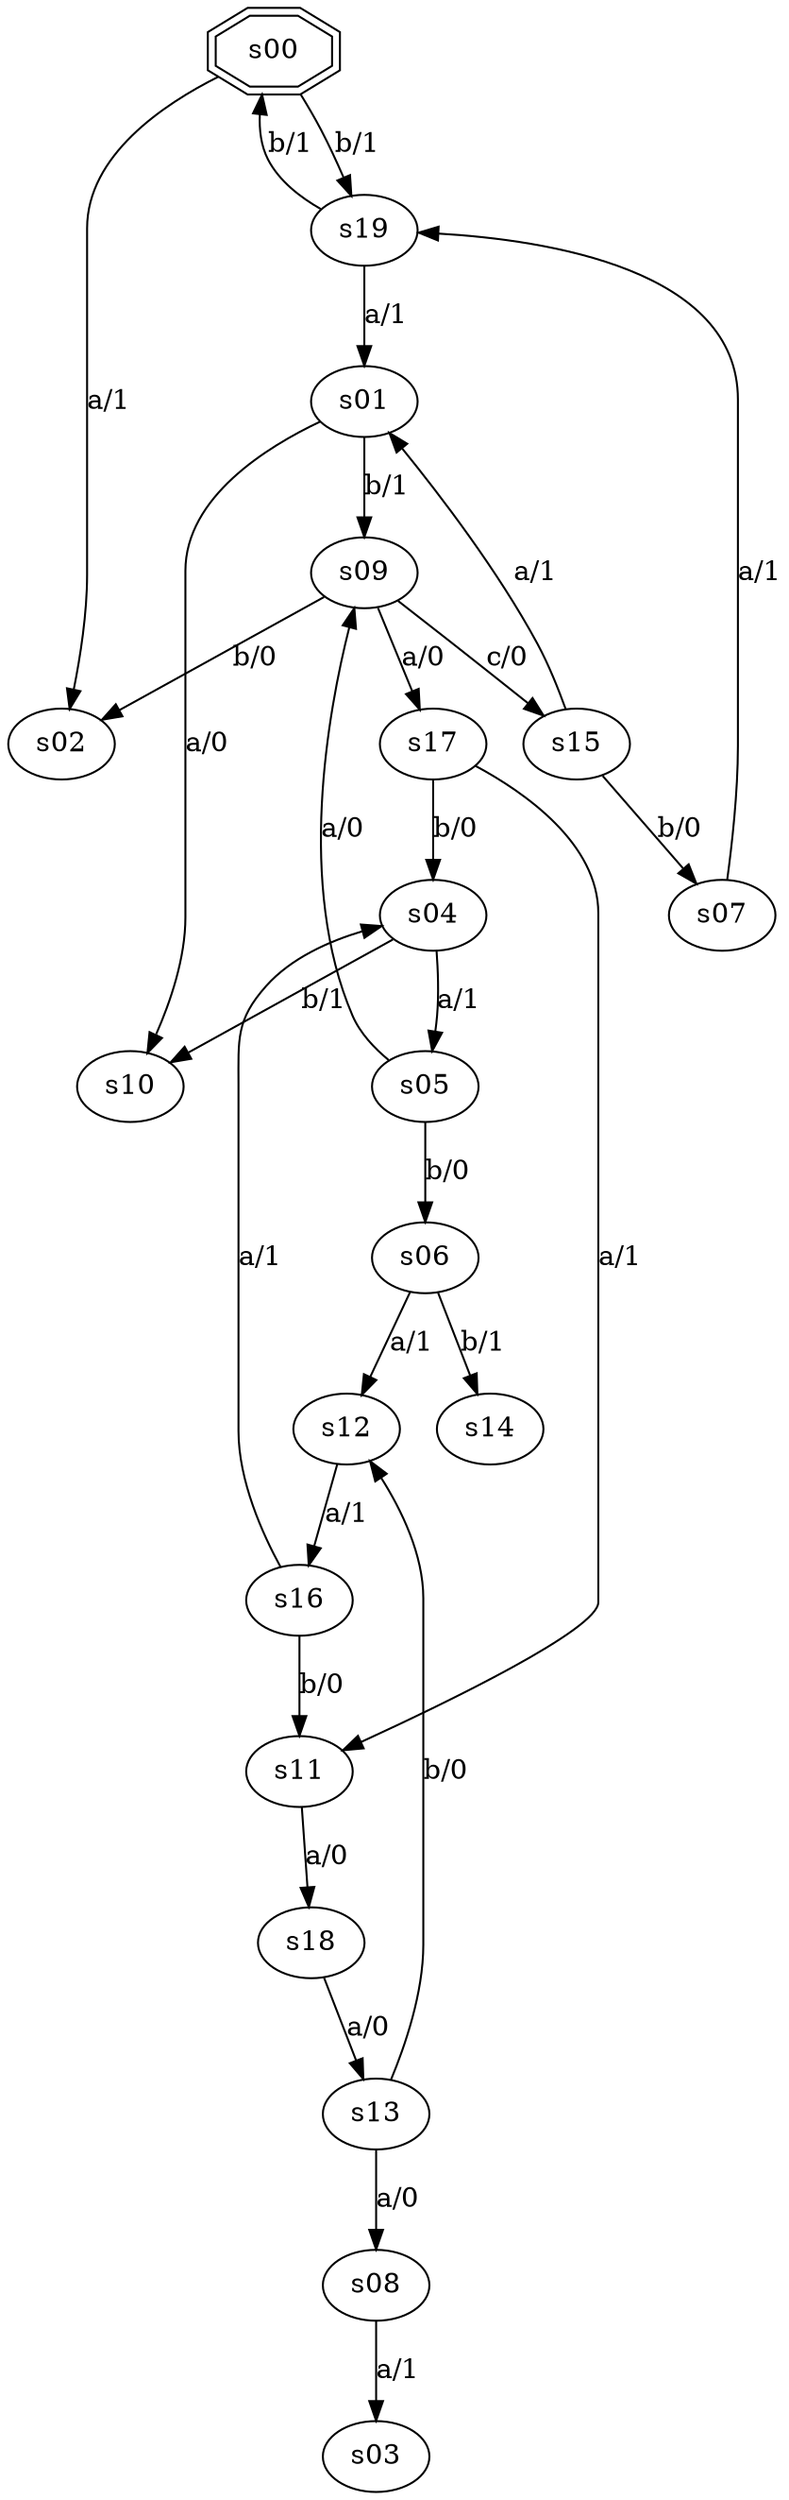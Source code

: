 digraph graph_029 {
	s00 -> s02 [label="a/1"];
	s00 -> s19 [label="b/1"];
	s01 -> s10 [label="a/0"];
	s01 -> s09 [label="b/1"];
	s04 -> s05 [label="a/1"];
	s04 -> s10 [label="b/1"];
	s05 -> s09 [label="a/0"];
	s05 -> s06 [label="b/0"];
	s06 -> s12 [label="a/1"];
	s06 -> s14 [label="b/1"];
	s07 -> s19 [label="a/1"];
	s08 -> s03 [label="a/1"];
	s09 -> s17 [label="a/0"];
	s09 -> s02 [label="b/0"];
	s09 -> s15 [label="c/0"];
	s11 -> s18 [label="a/0"];
	s12 -> s16 [label="a/1"];
	s13 -> s08 [label="a/0"];
	s13 -> s12 [label="b/0"];
	s15 -> s01 [label="a/1"];
	s15 -> s07 [label="b/0"];
	s16 -> s04 [label="a/1"];
	s16 -> s11 [label="b/0"];
	s17 -> s11 [label="a/1"];
	s17 -> s04 [label="b/0"];
	s18 -> s13 [label="a/0"];
	s19 -> s01 [label="a/1"];
	s19 -> s00 [label="b/1"];
	s00 [shape=doubleoctagon];
}